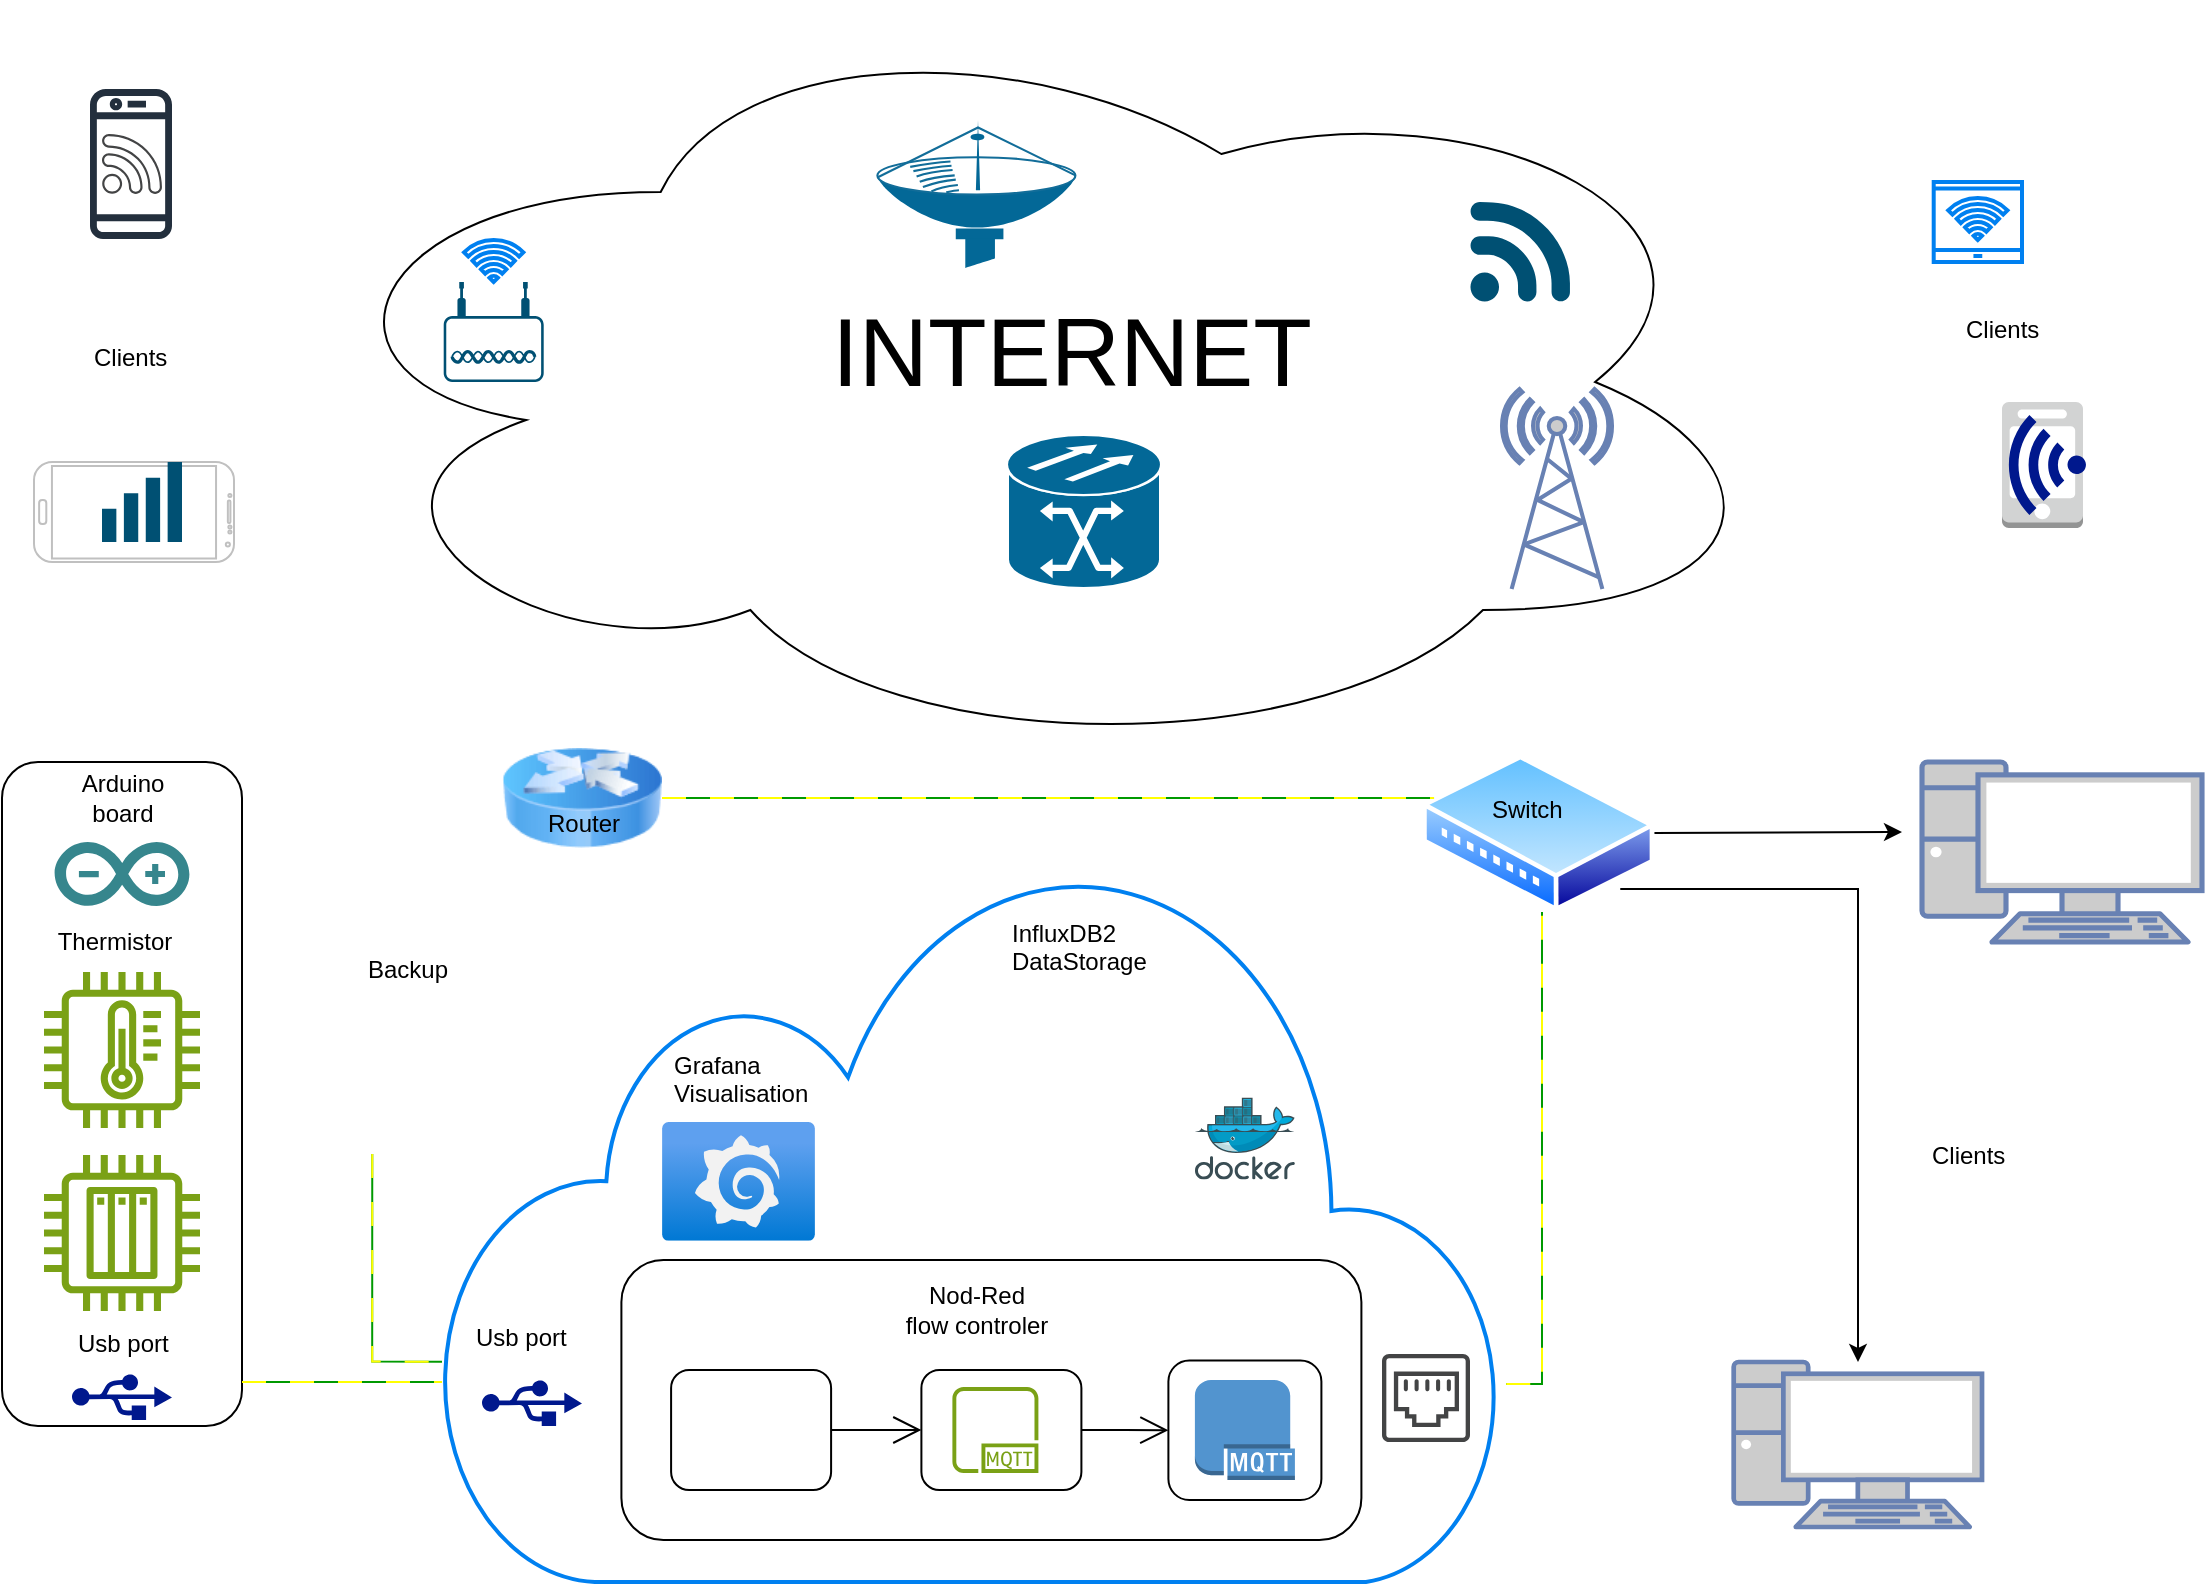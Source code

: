 <mxfile version="22.0.8" type="github">
  <diagram name="Страница — 1" id="Vv92JcFTjfcGGSt8PyYA">
    <mxGraphModel dx="891" dy="405" grid="1" gridSize="10" guides="1" tooltips="1" connect="1" arrows="1" fold="1" page="1" pageScale="1" pageWidth="1169" pageHeight="827" math="0" shadow="0">
      <root>
        <mxCell id="0" />
        <mxCell id="1" parent="0" />
        <mxCell id="Fb647LXPxG-6lHAd2fp4-46" value="" style="ellipse;shape=cloud;whiteSpace=wrap;html=1;" vertex="1" parent="1">
          <mxGeometry x="182.45" y="10" width="747.55" height="380" as="geometry" />
        </mxCell>
        <mxCell id="Fb647LXPxG-6lHAd2fp4-4" value="" style="html=1;verticalLabelPosition=bottom;align=center;labelBackgroundColor=#ffffff;verticalAlign=top;strokeWidth=2;strokeColor=#0080F0;shadow=0;dashed=0;shape=mxgraph.ios7.icons.cloud;" vertex="1" parent="1">
          <mxGeometry x="260" y="440" width="530" height="360" as="geometry" />
        </mxCell>
        <mxCell id="Fb647LXPxG-6lHAd2fp4-24" value="" style="rounded=1;whiteSpace=wrap;html=1;" vertex="1" parent="1">
          <mxGeometry x="40" y="390" width="120" height="332" as="geometry" />
        </mxCell>
        <mxCell id="Fb647LXPxG-6lHAd2fp4-29" value="" style="rounded=1;whiteSpace=wrap;html=1;" vertex="1" parent="1">
          <mxGeometry x="349.7" y="639" width="370" height="140" as="geometry" />
        </mxCell>
        <mxCell id="Fb647LXPxG-6lHAd2fp4-1" value="" style="sketch=0;outlineConnect=0;fontColor=#232F3E;gradientColor=none;fillColor=#7AA116;strokeColor=none;dashed=0;verticalLabelPosition=bottom;verticalAlign=top;align=center;html=1;fontSize=12;fontStyle=0;aspect=fixed;pointerEvents=1;shape=mxgraph.aws4.iot_thing_temperature_sensor;" vertex="1" parent="1">
          <mxGeometry x="61" y="495" width="78" height="78" as="geometry" />
        </mxCell>
        <mxCell id="Fb647LXPxG-6lHAd2fp4-2" value="" style="dashed=0;outlineConnect=0;html=1;align=center;labelPosition=center;verticalLabelPosition=bottom;verticalAlign=top;shape=mxgraph.weblogos.arduino;fillColor=#36868D;strokeColor=none" vertex="1" parent="1">
          <mxGeometry x="66.3" y="430" width="67.4" height="32" as="geometry" />
        </mxCell>
        <mxCell id="Fb647LXPxG-6lHAd2fp4-3" value="" style="sketch=0;aspect=fixed;pointerEvents=1;shadow=0;dashed=0;html=1;strokeColor=none;labelPosition=center;verticalLabelPosition=bottom;verticalAlign=top;align=center;fillColor=#00188D;shape=mxgraph.mscae.enterprise.usb" vertex="1" parent="1">
          <mxGeometry x="75.0" y="696" width="50" height="23" as="geometry" />
        </mxCell>
        <mxCell id="Fb647LXPxG-6lHAd2fp4-6" value="" style="image;html=1;image=img/lib/clip_art/networking/Router_Icon_128x128.png" vertex="1" parent="1">
          <mxGeometry x="290" y="368" width="80" height="80" as="geometry" />
        </mxCell>
        <mxCell id="Fb647LXPxG-6lHAd2fp4-55" style="edgeStyle=orthogonalEdgeStyle;rounded=0;orthogonalLoop=1;jettySize=auto;html=1;exitX=1;exitY=0.5;exitDx=0;exitDy=0;" edge="1" parent="1" source="Fb647LXPxG-6lHAd2fp4-7">
          <mxGeometry relative="1" as="geometry">
            <mxPoint x="990" y="425" as="targetPoint" />
          </mxGeometry>
        </mxCell>
        <mxCell id="Fb647LXPxG-6lHAd2fp4-56" style="edgeStyle=orthogonalEdgeStyle;rounded=0;orthogonalLoop=1;jettySize=auto;html=1;exitX=1;exitY=1;exitDx=0;exitDy=0;" edge="1" parent="1" source="Fb647LXPxG-6lHAd2fp4-7" target="Fb647LXPxG-6lHAd2fp4-45">
          <mxGeometry relative="1" as="geometry">
            <mxPoint x="960" y="700" as="targetPoint" />
          </mxGeometry>
        </mxCell>
        <mxCell id="Fb647LXPxG-6lHAd2fp4-7" value="" style="image;aspect=fixed;perimeter=ellipsePerimeter;html=1;align=center;shadow=0;dashed=0;spacingTop=3;image=img/lib/active_directory/wiring_hub.svg;" vertex="1" parent="1">
          <mxGeometry x="750.0" y="386" width="116.18" height="79" as="geometry" />
        </mxCell>
        <mxCell id="Fb647LXPxG-6lHAd2fp4-8" value="" style="html=1;verticalLabelPosition=bottom;align=center;labelBackgroundColor=#ffffff;verticalAlign=top;strokeWidth=2;strokeColor=#0080F0;shadow=0;dashed=0;shape=mxgraph.ios7.icons.smartphone;" vertex="1" parent="1">
          <mxGeometry x="1005.85" y="100" width="44.15" height="40" as="geometry" />
        </mxCell>
        <mxCell id="Fb647LXPxG-6lHAd2fp4-9" value="" style="html=1;verticalLabelPosition=bottom;align=center;labelBackgroundColor=#ffffff;verticalAlign=top;strokeWidth=2;strokeColor=#0080F0;shadow=0;dashed=0;shape=mxgraph.ios7.icons.wifi;pointerEvents=1" vertex="1" parent="1">
          <mxGeometry x="1013.07" y="108" width="29.7" height="21" as="geometry" />
        </mxCell>
        <mxCell id="Fb647LXPxG-6lHAd2fp4-10" value="" style="fontColor=#0066CC;verticalAlign=top;verticalLabelPosition=bottom;labelPosition=center;align=center;html=1;outlineConnect=0;fillColor=#CCCCCC;strokeColor=#6881B3;gradientColor=none;gradientDirection=north;strokeWidth=2;shape=mxgraph.networks.pc;" vertex="1" parent="1">
          <mxGeometry x="1000" y="390" width="140" height="90" as="geometry" />
        </mxCell>
        <mxCell id="Fb647LXPxG-6lHAd2fp4-13" value="" style="shape=rect;html=1;rounded=1;whiteSpace=wrap;" vertex="1" parent="1">
          <mxGeometry x="499.7" y="694" width="80" height="60" as="geometry" />
        </mxCell>
        <mxCell id="Fb647LXPxG-6lHAd2fp4-14" value="" style="shape=rect;html=1;rounded=1;whiteSpace=wrap;" vertex="1" parent="1">
          <mxGeometry x="623.2" y="689.25" width="76.5" height="69.75" as="geometry" />
        </mxCell>
        <mxCell id="Fb647LXPxG-6lHAd2fp4-15" value="" style="edgeStyle=elbowEdgeStyle;html=1;elbow=horizontal;endArrow=open;labelBackgroundColor=none;endSize=12;rounded=0;" edge="1" source="Fb647LXPxG-6lHAd2fp4-13" target="Fb647LXPxG-6lHAd2fp4-14" parent="1">
          <mxGeometry relative="1" as="geometry" />
        </mxCell>
        <mxCell id="Fb647LXPxG-6lHAd2fp4-16" value="" style="shape=image;html=1;verticalAlign=top;verticalLabelPosition=bottom;labelBackgroundColor=#ffffff;imageAspect=0;aspect=fixed;image=https://cdn2.iconfinder.com/data/icons/whcompare-isometric-web-hosting-servers/50/database-128.png" vertex="1" parent="1">
          <mxGeometry x="508.45" y="501.4" width="128" height="128" as="geometry" />
        </mxCell>
        <mxCell id="Fb647LXPxG-6lHAd2fp4-17" value="" style="image;aspect=fixed;html=1;points=[];align=center;fontSize=12;image=img/lib/azure2/other/Grafana.svg;" vertex="1" parent="1">
          <mxGeometry x="370" y="570" width="76.5" height="59.4" as="geometry" />
        </mxCell>
        <mxCell id="Fb647LXPxG-6lHAd2fp4-19" value="" style="points=[[0.03,0.36,0],[0.18,0,0],[0.5,0.34,0],[0.82,0,0],[0.97,0.36,0],[1,0.67,0],[0.975,0.975,0],[0.5,1,0],[0.025,0.975,0],[0,0.67,0]];verticalLabelPosition=bottom;sketch=0;html=1;verticalAlign=top;aspect=fixed;align=center;pointerEvents=1;shape=mxgraph.cisco19.wireless_access_point;fillColor=#005073;strokeColor=none;" vertex="1" parent="1">
          <mxGeometry x="260.85" y="150" width="50" height="50" as="geometry" />
        </mxCell>
        <mxCell id="Fb647LXPxG-6lHAd2fp4-20" value="" style="shape=image;html=1;verticalAlign=top;verticalLabelPosition=bottom;labelBackgroundColor=#ffffff;imageAspect=0;aspect=fixed;image=https://cdn1.iconfinder.com/data/icons/CrystalClear/128x128/filesystems/connect_to_network.png" vertex="1" parent="1">
          <mxGeometry x="300" y="240" width="128" height="128" as="geometry" />
        </mxCell>
        <mxCell id="Fb647LXPxG-6lHAd2fp4-23" value="" style="image;sketch=0;aspect=fixed;html=1;points=[];align=center;fontSize=12;image=img/lib/mscae/Docker.svg;" vertex="1" parent="1">
          <mxGeometry x="636.45" y="557.8" width="50" height="41" as="geometry" />
        </mxCell>
        <mxCell id="Fb647LXPxG-6lHAd2fp4-11" value="" style="sketch=0;outlineConnect=0;fontColor=#232F3E;gradientColor=none;fillColor=#7AA116;strokeColor=none;dashed=0;verticalLabelPosition=bottom;verticalAlign=top;align=center;html=1;fontSize=12;fontStyle=0;aspect=fixed;pointerEvents=1;shape=mxgraph.aws4.mqtt_protocol;" vertex="1" parent="1">
          <mxGeometry x="515.2" y="702.5" width="43" height="43" as="geometry" />
        </mxCell>
        <mxCell id="Fb647LXPxG-6lHAd2fp4-12" value="" style="outlineConnect=0;dashed=0;verticalLabelPosition=bottom;verticalAlign=top;align=center;html=1;shape=mxgraph.aws3.mqtt_protocol;fillColor=#5294CF;gradientColor=none;" vertex="1" parent="1">
          <mxGeometry x="636.45" y="699" width="50" height="50" as="geometry" />
        </mxCell>
        <mxCell id="Fb647LXPxG-6lHAd2fp4-25" value="" style="shape=rect;html=1;rounded=1;whiteSpace=wrap;" vertex="1" parent="1">
          <mxGeometry x="374.55" y="694" width="80" height="60" as="geometry" />
        </mxCell>
        <mxCell id="Fb647LXPxG-6lHAd2fp4-26" value="" style="shape=image;html=1;verticalAlign=top;verticalLabelPosition=bottom;labelBackgroundColor=#ffffff;imageAspect=0;aspect=fixed;image=https://cdn4.iconfinder.com/data/icons/johaupt_free_icons_01/com_plug01.png" vertex="1" parent="1">
          <mxGeometry x="394.55" y="704.5" width="39.5" height="39.5" as="geometry" />
        </mxCell>
        <mxCell id="Fb647LXPxG-6lHAd2fp4-27" value="" style="edgeStyle=elbowEdgeStyle;html=1;elbow=horizontal;endArrow=open;labelBackgroundColor=none;endSize=12;rounded=0;exitX=1;exitY=0.5;exitDx=0;exitDy=0;entryX=0;entryY=0.5;entryDx=0;entryDy=0;" edge="1" parent="1" source="Fb647LXPxG-6lHAd2fp4-25" target="Fb647LXPxG-6lHAd2fp4-13">
          <mxGeometry relative="1" as="geometry">
            <mxPoint x="469.7" y="729" as="sourcePoint" />
            <mxPoint x="494.7" y="724" as="targetPoint" />
          </mxGeometry>
        </mxCell>
        <mxCell id="Fb647LXPxG-6lHAd2fp4-30" value="Nod-Red&lt;br&gt;flow controler" style="text;html=1;strokeColor=none;fillColor=none;align=center;verticalAlign=middle;whiteSpace=wrap;rounded=0;" vertex="1" parent="1">
          <mxGeometry x="489.7" y="649" width="75" height="30" as="geometry" />
        </mxCell>
        <mxCell id="Fb647LXPxG-6lHAd2fp4-34" value="" style="sketch=0;outlineConnect=0;fontColor=#232F3E;gradientColor=none;fillColor=#7AA116;strokeColor=none;dashed=0;verticalLabelPosition=bottom;verticalAlign=top;align=center;html=1;fontSize=12;fontStyle=0;aspect=fixed;pointerEvents=1;shape=mxgraph.aws4.iot_thing_plc;" vertex="1" parent="1">
          <mxGeometry x="61.0" y="586.5" width="78" height="78" as="geometry" />
        </mxCell>
        <mxCell id="Fb647LXPxG-6lHAd2fp4-36" value="" style="sketch=0;aspect=fixed;pointerEvents=1;shadow=0;dashed=0;html=1;strokeColor=none;labelPosition=center;verticalLabelPosition=bottom;verticalAlign=top;align=center;fillColor=#00188D;shape=mxgraph.mscae.enterprise.usb" vertex="1" parent="1">
          <mxGeometry x="280" y="699" width="50" height="23" as="geometry" />
        </mxCell>
        <mxCell id="Fb647LXPxG-6lHAd2fp4-37" value="Arduino board" style="text;html=1;strokeColor=none;fillColor=none;align=center;verticalAlign=middle;whiteSpace=wrap;rounded=0;" vertex="1" parent="1">
          <mxGeometry x="62.5" y="393" width="75" height="30" as="geometry" />
        </mxCell>
        <mxCell id="Fb647LXPxG-6lHAd2fp4-38" value="Тhermistor" style="text;html=1;strokeColor=none;fillColor=none;align=center;verticalAlign=middle;whiteSpace=wrap;rounded=0;" vertex="1" parent="1">
          <mxGeometry x="58.7" y="465" width="75" height="30" as="geometry" />
        </mxCell>
        <mxCell id="Fb647LXPxG-6lHAd2fp4-39" value="Usb port" style="text;whiteSpace=wrap;html=1;" vertex="1" parent="1">
          <mxGeometry x="76" y="667" width="60" height="30" as="geometry" />
        </mxCell>
        <mxCell id="Fb647LXPxG-6lHAd2fp4-40" value="Usb port" style="text;whiteSpace=wrap;html=1;" vertex="1" parent="1">
          <mxGeometry x="275" y="664" width="60" height="30" as="geometry" />
        </mxCell>
        <mxCell id="Fb647LXPxG-6lHAd2fp4-41" value="" style="shape=wire;edgeStyle=orthogonalEdgeStyle;orthogonalLoop=1;jettySize=auto;html=1;sourcePerimeterSpacing=0;targetPerimeterSpacing=0;endArrow=none;curved=0;rounded=0;strokeColor=#009900;dashed=1;fillColor=#ffff00;dashPattern=12 12;fixDash=1;startSize=6;endSize=6;exitX=1.004;exitY=0.725;exitDx=0;exitDy=0;exitPerimeter=0;" edge="1" parent="1" source="Fb647LXPxG-6lHAd2fp4-4" target="Fb647LXPxG-6lHAd2fp4-7">
          <mxGeometry width="100" relative="1" as="geometry">
            <mxPoint x="801.18" y="710" as="sourcePoint" />
            <mxPoint x="810" y="590" as="targetPoint" />
            <Array as="points">
              <mxPoint x="810" y="701" />
            </Array>
          </mxGeometry>
        </mxCell>
        <mxCell id="Fb647LXPxG-6lHAd2fp4-43" value="" style="shape=wire;edgeStyle=orthogonalEdgeStyle;orthogonalLoop=1;jettySize=auto;html=1;sourcePerimeterSpacing=0;targetPerimeterSpacing=0;endArrow=none;curved=0;rounded=0;strokeColor=#009900;dashed=1;fillColor=#ffff00;dashPattern=12 12;fixDash=1;startSize=6;endSize=6;" edge="1" parent="1">
          <mxGeometry width="100" relative="1" as="geometry">
            <mxPoint x="160" y="700" as="sourcePoint" />
            <mxPoint x="260" y="700" as="targetPoint" />
          </mxGeometry>
        </mxCell>
        <mxCell id="Fb647LXPxG-6lHAd2fp4-45" value="" style="fontColor=#0066CC;verticalAlign=top;verticalLabelPosition=bottom;labelPosition=center;align=center;html=1;outlineConnect=0;fillColor=#CCCCCC;strokeColor=#6881B3;gradientColor=none;gradientDirection=north;strokeWidth=2;shape=mxgraph.networks.pc;" vertex="1" parent="1">
          <mxGeometry x="905.85" y="690" width="124.15" height="82.5" as="geometry" />
        </mxCell>
        <mxCell id="Fb647LXPxG-6lHAd2fp4-47" value="" style="sketch=0;pointerEvents=1;shadow=0;dashed=0;html=1;strokeColor=none;fillColor=#434445;aspect=fixed;labelPosition=center;verticalLabelPosition=bottom;verticalAlign=top;align=center;outlineConnect=0;shape=mxgraph.vvd.ethernet_port;" vertex="1" parent="1">
          <mxGeometry x="730" y="686" width="44" height="44" as="geometry" />
        </mxCell>
        <mxCell id="Fb647LXPxG-6lHAd2fp4-48" value="" style="points=[[0.005,0.09,0],[0.08,0,0],[0.76,0.25,0],[1,0.92,0],[0.91,0.995,0],[0.57,0.995,0],[0.045,0.955,0],[0.005,0.43,0]];verticalLabelPosition=bottom;sketch=0;html=1;verticalAlign=top;aspect=fixed;align=center;pointerEvents=1;shape=mxgraph.cisco19.3g_4g_indicator;fillColor=#005073;strokeColor=none;" vertex="1" parent="1">
          <mxGeometry x="774.0" y="110" width="50" height="50" as="geometry" />
        </mxCell>
        <mxCell id="Fb647LXPxG-6lHAd2fp4-49" value="" style="sketch=0;outlineConnect=0;fontColor=#232F3E;gradientColor=none;fillColor=#232F3D;strokeColor=none;dashed=0;verticalLabelPosition=bottom;verticalAlign=top;align=center;html=1;fontSize=12;fontStyle=0;aspect=fixed;pointerEvents=1;shape=mxgraph.aws4.mobile_client;" vertex="1" parent="1">
          <mxGeometry x="84" y="52" width="41" height="78" as="geometry" />
        </mxCell>
        <mxCell id="Fb647LXPxG-6lHAd2fp4-50" value="" style="outlineConnect=0;dashed=0;verticalLabelPosition=bottom;verticalAlign=top;align=center;html=1;shape=mxgraph.aws3.mobile_client;fillColor=#D2D3D3;gradientColor=none;" vertex="1" parent="1">
          <mxGeometry x="1040" y="210" width="40.5" height="63" as="geometry" />
        </mxCell>
        <mxCell id="Fb647LXPxG-6lHAd2fp4-51" value="" style="verticalLabelPosition=bottom;verticalAlign=top;html=1;shadow=0;dashed=0;strokeWidth=1;shape=mxgraph.android.phone2;strokeColor=#c0c0c0;direction=south;" vertex="1" parent="1">
          <mxGeometry x="56" y="240" width="100" height="50" as="geometry" />
        </mxCell>
        <mxCell id="Fb647LXPxG-6lHAd2fp4-53" value="&lt;font style=&quot;font-size: 48px;&quot;&gt;INTERNET&lt;/font&gt;" style="text;html=1;strokeColor=none;fillColor=none;align=center;verticalAlign=middle;whiteSpace=wrap;rounded=0;" vertex="1" parent="1">
          <mxGeometry x="500" y="160" width="150" height="50" as="geometry" />
        </mxCell>
        <mxCell id="Fb647LXPxG-6lHAd2fp4-52" value="" style="fontColor=#0066CC;verticalAlign=top;verticalLabelPosition=bottom;labelPosition=center;align=center;html=1;outlineConnect=0;fillColor=#CCCCCC;strokeColor=#6881B3;gradientColor=none;gradientDirection=north;strokeWidth=2;shape=mxgraph.networks.radio_tower;" vertex="1" parent="1">
          <mxGeometry x="790" y="203.5" width="55" height="100" as="geometry" />
        </mxCell>
        <mxCell id="Fb647LXPxG-6lHAd2fp4-57" value="" style="shape=wire;edgeStyle=orthogonalEdgeStyle;orthogonalLoop=1;jettySize=auto;html=1;sourcePerimeterSpacing=0;targetPerimeterSpacing=0;endArrow=none;curved=0;rounded=0;strokeColor=#009900;dashed=1;fillColor=#ffff00;dashPattern=12 12;fixDash=1;startSize=6;endSize=6;entryX=0;entryY=0.25;entryDx=0;entryDy=0;" edge="1" parent="1" source="Fb647LXPxG-6lHAd2fp4-6" target="Fb647LXPxG-6lHAd2fp4-7">
          <mxGeometry width="100" relative="1" as="geometry">
            <mxPoint x="510" y="410" as="sourcePoint" />
            <mxPoint x="610" y="410" as="targetPoint" />
          </mxGeometry>
        </mxCell>
        <mxCell id="Fb647LXPxG-6lHAd2fp4-58" value="" style="points=[[0,0.58,0],[0.09,0.58,0],[0.36,0.39,0],[0.64,0.195,0],[0.91,0,0],[1,0,0],[1,0.25,0],[1,0.5,0],[1,0.75,0],[1,1,0],[0,1,0],[0.09,1,0],[0.36,1,0],[0.64,1,0],[0.91,1,0],[0,0.79,0]];verticalLabelPosition=bottom;sketch=0;html=1;verticalAlign=top;aspect=fixed;align=center;pointerEvents=1;shape=mxgraph.cisco19.wifi_indicator;fillColor=#005073;strokeColor=none;" vertex="1" parent="1">
          <mxGeometry x="90" y="240" width="40" height="40" as="geometry" />
        </mxCell>
        <mxCell id="Fb647LXPxG-6lHAd2fp4-59" value="" style="sketch=0;pointerEvents=1;shadow=0;dashed=0;html=1;strokeColor=none;fillColor=#434445;aspect=fixed;labelPosition=center;verticalLabelPosition=bottom;verticalAlign=top;align=center;outlineConnect=0;shape=mxgraph.vvd.wi_fi;" vertex="1" parent="1">
          <mxGeometry x="90" y="76" width="30" height="30" as="geometry" />
        </mxCell>
        <mxCell id="Fb647LXPxG-6lHAd2fp4-60" value="" style="html=1;verticalLabelPosition=bottom;align=center;labelBackgroundColor=#ffffff;verticalAlign=top;strokeWidth=2;strokeColor=#0080F0;shadow=0;dashed=0;shape=mxgraph.ios7.icons.wifi;pointerEvents=1" vertex="1" parent="1">
          <mxGeometry x="271" y="129" width="29.7" height="21" as="geometry" />
        </mxCell>
        <mxCell id="Fb647LXPxG-6lHAd2fp4-61" value="" style="shape=mxgraph.cisco.wireless.satellite_dish;html=1;pointerEvents=1;dashed=0;fillColor=#036897;strokeColor=#ffffff;strokeWidth=2;verticalLabelPosition=bottom;verticalAlign=top;align=center;outlineConnect=0;" vertex="1" parent="1">
          <mxGeometry x="477.7" y="69" width="99" height="74" as="geometry" />
        </mxCell>
        <mxCell id="Fb647LXPxG-6lHAd2fp4-62" value="" style="shape=mxgraph.cisco.misc.optical_transport;html=1;pointerEvents=1;dashed=0;fillColor=#036897;strokeColor=#ffffff;strokeWidth=2;verticalLabelPosition=bottom;verticalAlign=top;align=center;outlineConnect=0;" vertex="1" parent="1">
          <mxGeometry x="542.5" y="226.5" width="77" height="77" as="geometry" />
        </mxCell>
        <mxCell id="Fb647LXPxG-6lHAd2fp4-63" value="" style="sketch=0;aspect=fixed;pointerEvents=1;shadow=0;dashed=0;html=1;strokeColor=none;labelPosition=center;verticalLabelPosition=bottom;verticalAlign=top;align=center;fillColor=#00188D;shape=mxgraph.mscae.enterprise.wireless_connection;rotation=-180;" vertex="1" parent="1">
          <mxGeometry x="1040" y="216.5" width="42" height="50" as="geometry" />
        </mxCell>
        <mxCell id="Fb647LXPxG-6lHAd2fp4-64" value="" style="shape=image;html=1;verticalAlign=top;verticalLabelPosition=bottom;labelBackgroundColor=#ffffff;imageAspect=0;aspect=fixed;image=https://cdn1.iconfinder.com/data/icons/Futurosoft%20Icons%200.5.2/128x128/apps/firefox-icon.png" vertex="1" parent="1">
          <mxGeometry x="1070" y="407" width="33" height="33" as="geometry" />
        </mxCell>
        <mxCell id="Fb647LXPxG-6lHAd2fp4-65" value="" style="shape=image;html=1;verticalAlign=top;verticalLabelPosition=bottom;labelBackgroundColor=#ffffff;imageAspect=0;aspect=fixed;image=https://cdn1.iconfinder.com/data/icons/Futurosoft%20Icons%200.5.2/128x128/apps/firefox-icon.png" vertex="1" parent="1">
          <mxGeometry x="967" y="702.5" width="33" height="33" as="geometry" />
        </mxCell>
        <mxCell id="Fb647LXPxG-6lHAd2fp4-66" value="Grafana Visualisation" style="text;whiteSpace=wrap;html=1;" vertex="1" parent="1">
          <mxGeometry x="374.3" y="527.8" width="80" height="30" as="geometry" />
        </mxCell>
        <mxCell id="Fb647LXPxG-6lHAd2fp4-67" value="InfluxDB2&lt;br&gt;DataStorage" style="text;whiteSpace=wrap;html=1;" vertex="1" parent="1">
          <mxGeometry x="543.2" y="462" width="80" height="30" as="geometry" />
        </mxCell>
        <mxCell id="Fb647LXPxG-6lHAd2fp4-68" value="" style="shape=image;html=1;verticalAlign=top;verticalLabelPosition=bottom;labelBackgroundColor=#ffffff;imageAspect=0;aspect=fixed;image=https://cdn0.iconfinder.com/data/icons/just-drivers/128/1403708877_External_Drive-Black.png" vertex="1" parent="1">
          <mxGeometry x="203.5" y="499.55" width="86.5" height="86.5" as="geometry" />
        </mxCell>
        <mxCell id="Fb647LXPxG-6lHAd2fp4-69" value="Backup" style="text;whiteSpace=wrap;html=1;" vertex="1" parent="1">
          <mxGeometry x="221" y="480" width="50" height="30" as="geometry" />
        </mxCell>
        <mxCell id="Fb647LXPxG-6lHAd2fp4-70" value="" style="shape=wire;edgeStyle=orthogonalEdgeStyle;orthogonalLoop=1;jettySize=auto;html=1;sourcePerimeterSpacing=0;targetPerimeterSpacing=0;endArrow=none;curved=0;rounded=0;strokeColor=#009900;dashed=1;fillColor=#ffff00;dashPattern=12 12;fixDash=1;startSize=6;endSize=6;entryX=0;entryY=0.694;entryDx=0;entryDy=0;entryPerimeter=0;exitX=0.25;exitY=1;exitDx=0;exitDy=0;" edge="1" parent="1" source="Fb647LXPxG-6lHAd2fp4-68" target="Fb647LXPxG-6lHAd2fp4-4">
          <mxGeometry width="100" relative="1" as="geometry">
            <mxPoint x="200" y="600" as="sourcePoint" />
            <mxPoint x="350" y="660" as="targetPoint" />
          </mxGeometry>
        </mxCell>
        <mxCell id="Fb647LXPxG-6lHAd2fp4-71" value="Router" style="text;whiteSpace=wrap;html=1;" vertex="1" parent="1">
          <mxGeometry x="310.85" y="407" width="50" height="30" as="geometry" />
        </mxCell>
        <mxCell id="Fb647LXPxG-6lHAd2fp4-72" value="Switch" style="text;whiteSpace=wrap;html=1;" vertex="1" parent="1">
          <mxGeometry x="783.09" y="400" width="50" height="30" as="geometry" />
        </mxCell>
        <mxCell id="Fb647LXPxG-6lHAd2fp4-74" value="Clients" style="text;whiteSpace=wrap;html=1;" vertex="1" parent="1">
          <mxGeometry x="1020" y="160" width="50" height="30" as="geometry" />
        </mxCell>
        <mxCell id="Fb647LXPxG-6lHAd2fp4-75" value="Clients" style="text;whiteSpace=wrap;html=1;" vertex="1" parent="1">
          <mxGeometry x="1002.92" y="573" width="50" height="30" as="geometry" />
        </mxCell>
        <mxCell id="Fb647LXPxG-6lHAd2fp4-76" value="Clients" style="text;whiteSpace=wrap;html=1;" vertex="1" parent="1">
          <mxGeometry x="83.7" y="173.5" width="50" height="30" as="geometry" />
        </mxCell>
      </root>
    </mxGraphModel>
  </diagram>
</mxfile>